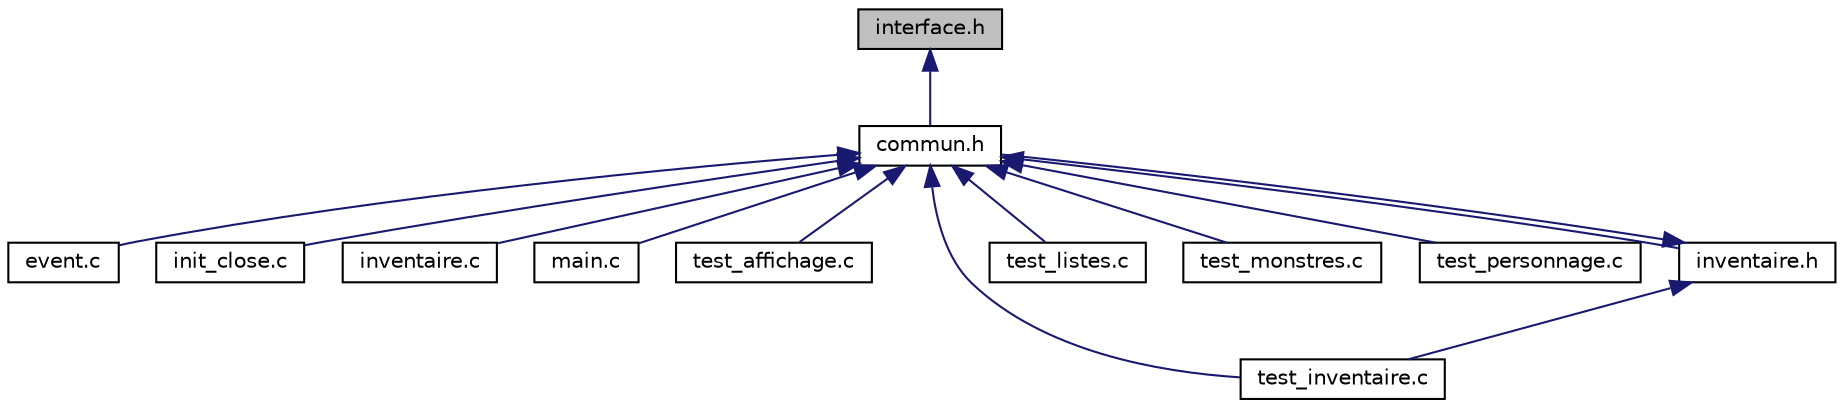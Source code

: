 digraph "interface.h"
{
 // LATEX_PDF_SIZE
  edge [fontname="Helvetica",fontsize="10",labelfontname="Helvetica",labelfontsize="10"];
  node [fontname="Helvetica",fontsize="10",shape=record];
  Node1 [label="interface.h",height=0.2,width=0.4,color="black", fillcolor="grey75", style="filled", fontcolor="black",tooltip=" "];
  Node1 -> Node2 [dir="back",color="midnightblue",fontsize="10",style="solid",fontname="Helvetica"];
  Node2 [label="commun.h",height=0.2,width=0.4,color="black", fillcolor="white", style="filled",URL="$d1/d0f/commun_8h.html",tooltip=" "];
  Node2 -> Node3 [dir="back",color="midnightblue",fontsize="10",style="solid",fontname="Helvetica"];
  Node3 [label="event.c",height=0.2,width=0.4,color="black", fillcolor="white", style="filled",URL="$d0/deb/event_8c.html",tooltip="Fichier qui appelle différentes fonctions en fonction du déclenchement d'évenements."];
  Node2 -> Node4 [dir="back",color="midnightblue",fontsize="10",style="solid",fontname="Helvetica"];
  Node4 [label="init_close.c",height=0.2,width=0.4,color="black", fillcolor="white", style="filled",URL="$d1/d41/init__close_8c.html",tooltip=" "];
  Node2 -> Node5 [dir="back",color="midnightblue",fontsize="10",style="solid",fontname="Helvetica"];
  Node5 [label="inventaire.c",height=0.2,width=0.4,color="black", fillcolor="white", style="filled",URL="$d4/d04/inventaire_8c.html",tooltip=" "];
  Node2 -> Node6 [dir="back",color="midnightblue",fontsize="10",style="solid",fontname="Helvetica"];
  Node6 [label="main.c",height=0.2,width=0.4,color="black", fillcolor="white", style="filled",URL="$d0/d29/main_8c.html",tooltip=" "];
  Node2 -> Node7 [dir="back",color="midnightblue",fontsize="10",style="solid",fontname="Helvetica"];
  Node7 [label="test_affichage.c",height=0.2,width=0.4,color="black", fillcolor="white", style="filled",URL="$d3/dd5/test__affichage_8c.html",tooltip=" "];
  Node2 -> Node8 [dir="back",color="midnightblue",fontsize="10",style="solid",fontname="Helvetica"];
  Node8 [label="test_inventaire.c",height=0.2,width=0.4,color="black", fillcolor="white", style="filled",URL="$d9/d66/test__inventaire_8c.html",tooltip=" "];
  Node2 -> Node9 [dir="back",color="midnightblue",fontsize="10",style="solid",fontname="Helvetica"];
  Node9 [label="test_listes.c",height=0.2,width=0.4,color="black", fillcolor="white", style="filled",URL="$d7/d17/test__listes_8c.html",tooltip=" "];
  Node2 -> Node10 [dir="back",color="midnightblue",fontsize="10",style="solid",fontname="Helvetica"];
  Node10 [label="test_monstres.c",height=0.2,width=0.4,color="black", fillcolor="white", style="filled",URL="$d0/db4/test__monstres_8c.html",tooltip=" "];
  Node2 -> Node11 [dir="back",color="midnightblue",fontsize="10",style="solid",fontname="Helvetica"];
  Node11 [label="test_personnage.c",height=0.2,width=0.4,color="black", fillcolor="white", style="filled",URL="$d3/d9d/test__personnage_8c.html",tooltip=" "];
  Node2 -> Node12 [dir="back",color="midnightblue",fontsize="10",style="solid",fontname="Helvetica"];
  Node12 [label="inventaire.h",height=0.2,width=0.4,color="black", fillcolor="white", style="filled",URL="$d2/d9f/inventaire_8h.html",tooltip=" "];
  Node12 -> Node8 [dir="back",color="midnightblue",fontsize="10",style="solid",fontname="Helvetica"];
  Node12 -> Node2 [dir="back",color="midnightblue",fontsize="10",style="solid",fontname="Helvetica"];
}
